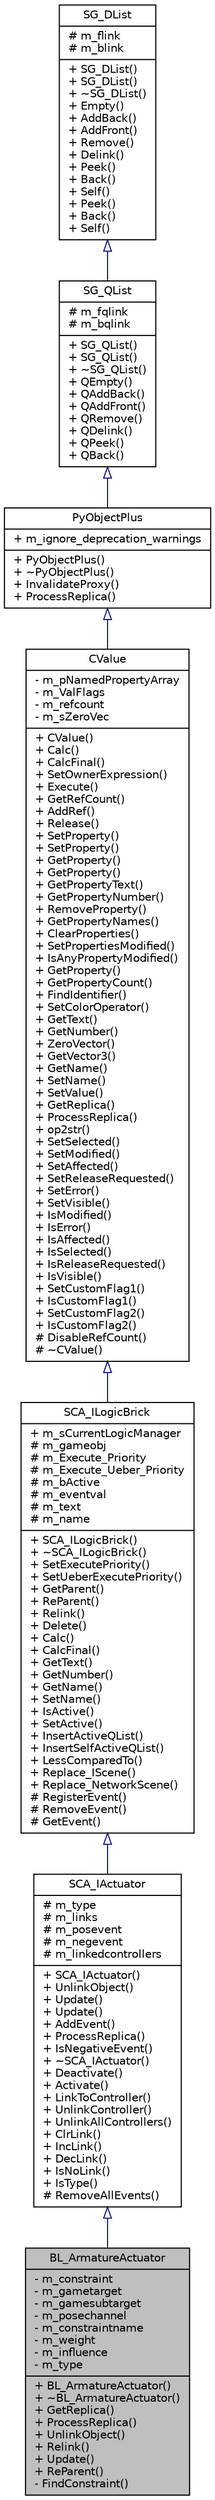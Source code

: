 digraph G
{
  edge [fontname="Helvetica",fontsize="10",labelfontname="Helvetica",labelfontsize="10"];
  node [fontname="Helvetica",fontsize="10",shape=record];
  Node1 [label="{BL_ArmatureActuator\n|- m_constraint\l- m_gametarget\l- m_gamesubtarget\l- m_posechannel\l- m_constraintname\l- m_weight\l- m_influence\l- m_type\l|+ BL_ArmatureActuator()\l+ ~BL_ArmatureActuator()\l+ GetReplica()\l+ ProcessReplica()\l+ UnlinkObject()\l+ Relink()\l+ Update()\l+ ReParent()\l- FindConstraint()\l}",height=0.2,width=0.4,color="black", fillcolor="grey75", style="filled" fontcolor="black"];
  Node2 -> Node1 [dir=back,color="midnightblue",fontsize="10",style="solid",arrowtail="empty",fontname="Helvetica"];
  Node2 [label="{SCA_IActuator\n|# m_type\l# m_links\l# m_posevent\l# m_negevent\l# m_linkedcontrollers\l|+ SCA_IActuator()\l+ UnlinkObject()\l+ Update()\l+ Update()\l+ AddEvent()\l+ ProcessReplica()\l+ IsNegativeEvent()\l+ ~SCA_IActuator()\l+ Deactivate()\l+ Activate()\l+ LinkToController()\l+ UnlinkController()\l+ UnlinkAllControllers()\l+ ClrLink()\l+ IncLink()\l+ DecLink()\l+ IsNoLink()\l+ IsType()\l# RemoveAllEvents()\l}",height=0.2,width=0.4,color="black", fillcolor="white", style="filled",URL="$d5/d8b/classSCA__IActuator.html"];
  Node3 -> Node2 [dir=back,color="midnightblue",fontsize="10",style="solid",arrowtail="empty",fontname="Helvetica"];
  Node3 [label="{SCA_ILogicBrick\n|+ m_sCurrentLogicManager\l# m_gameobj\l# m_Execute_Priority\l# m_Execute_Ueber_Priority\l# m_bActive\l# m_eventval\l# m_text\l# m_name\l|+ SCA_ILogicBrick()\l+ ~SCA_ILogicBrick()\l+ SetExecutePriority()\l+ SetUeberExecutePriority()\l+ GetParent()\l+ ReParent()\l+ Relink()\l+ Delete()\l+ Calc()\l+ CalcFinal()\l+ GetText()\l+ GetNumber()\l+ GetName()\l+ SetName()\l+ IsActive()\l+ SetActive()\l+ InsertActiveQList()\l+ InsertSelfActiveQList()\l+ LessComparedTo()\l+ Replace_IScene()\l+ Replace_NetworkScene()\l# RegisterEvent()\l# RemoveEvent()\l# GetEvent()\l}",height=0.2,width=0.4,color="black", fillcolor="white", style="filled",URL="$d6/d9f/classSCA__ILogicBrick.html"];
  Node4 -> Node3 [dir=back,color="midnightblue",fontsize="10",style="solid",arrowtail="empty",fontname="Helvetica"];
  Node4 [label="{CValue\n|- m_pNamedPropertyArray\l- m_ValFlags\l- m_refcount\l- m_sZeroVec\l|+ CValue()\l+ Calc()\l+ CalcFinal()\l+ SetOwnerExpression()\l+ Execute()\l+ GetRefCount()\l+ AddRef()\l+ Release()\l+ SetProperty()\l+ SetProperty()\l+ GetProperty()\l+ GetProperty()\l+ GetPropertyText()\l+ GetPropertyNumber()\l+ RemoveProperty()\l+ GetPropertyNames()\l+ ClearProperties()\l+ SetPropertiesModified()\l+ IsAnyPropertyModified()\l+ GetProperty()\l+ GetPropertyCount()\l+ FindIdentifier()\l+ SetColorOperator()\l+ GetText()\l+ GetNumber()\l+ ZeroVector()\l+ GetVector3()\l+ GetName()\l+ SetName()\l+ SetValue()\l+ GetReplica()\l+ ProcessReplica()\l+ op2str()\l+ SetSelected()\l+ SetModified()\l+ SetAffected()\l+ SetReleaseRequested()\l+ SetError()\l+ SetVisible()\l+ IsModified()\l+ IsError()\l+ IsAffected()\l+ IsSelected()\l+ IsReleaseRequested()\l+ IsVisible()\l+ SetCustomFlag1()\l+ IsCustomFlag1()\l+ SetCustomFlag2()\l+ IsCustomFlag2()\l# DisableRefCount()\l# ~CValue()\l}",height=0.2,width=0.4,color="black", fillcolor="white", style="filled",URL="$d7/d9c/classCValue.html"];
  Node5 -> Node4 [dir=back,color="midnightblue",fontsize="10",style="solid",arrowtail="empty",fontname="Helvetica"];
  Node5 [label="{PyObjectPlus\n|+ m_ignore_deprecation_warnings\l|+ PyObjectPlus()\l+ ~PyObjectPlus()\l+ InvalidateProxy()\l+ ProcessReplica()\l}",height=0.2,width=0.4,color="black", fillcolor="white", style="filled",URL="$d0/dbc/classPyObjectPlus.html"];
  Node6 -> Node5 [dir=back,color="midnightblue",fontsize="10",style="solid",arrowtail="empty",fontname="Helvetica"];
  Node6 [label="{SG_QList\n|# m_fqlink\l# m_bqlink\l|+ SG_QList()\l+ SG_QList()\l+ ~SG_QList()\l+ QEmpty()\l+ QAddBack()\l+ QAddFront()\l+ QRemove()\l+ QDelink()\l+ QPeek()\l+ QBack()\l}",height=0.2,width=0.4,color="black", fillcolor="white", style="filled",URL="$d6/d05/classSG__QList.html"];
  Node7 -> Node6 [dir=back,color="midnightblue",fontsize="10",style="solid",arrowtail="empty",fontname="Helvetica"];
  Node7 [label="{SG_DList\n|# m_flink\l# m_blink\l|+ SG_DList()\l+ SG_DList()\l+ ~SG_DList()\l+ Empty()\l+ AddBack()\l+ AddFront()\l+ Remove()\l+ Delink()\l+ Peek()\l+ Back()\l+ Self()\l+ Peek()\l+ Back()\l+ Self()\l}",height=0.2,width=0.4,color="black", fillcolor="white", style="filled",URL="$db/d57/classSG__DList.html"];
}
